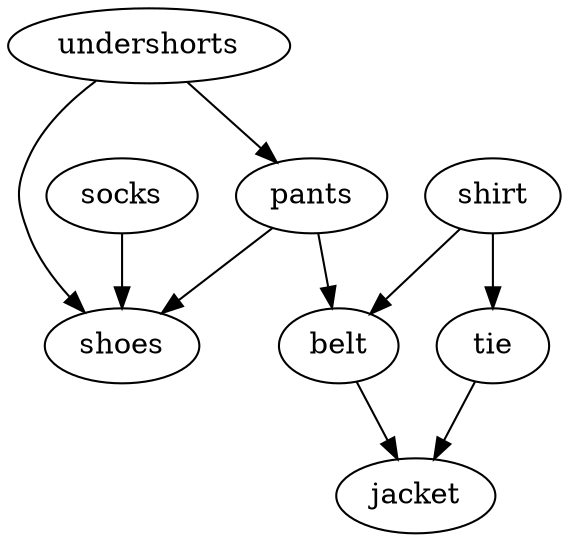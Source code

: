 digraph{
undershorts -> shoes 
 undershorts -> pants 
 pants -> shoes 
 pants -> belt 
 belt -> jacket 
 shirt -> tie 
 shirt -> belt 
 tie -> jacket 
 socks -> shoes 
  
}